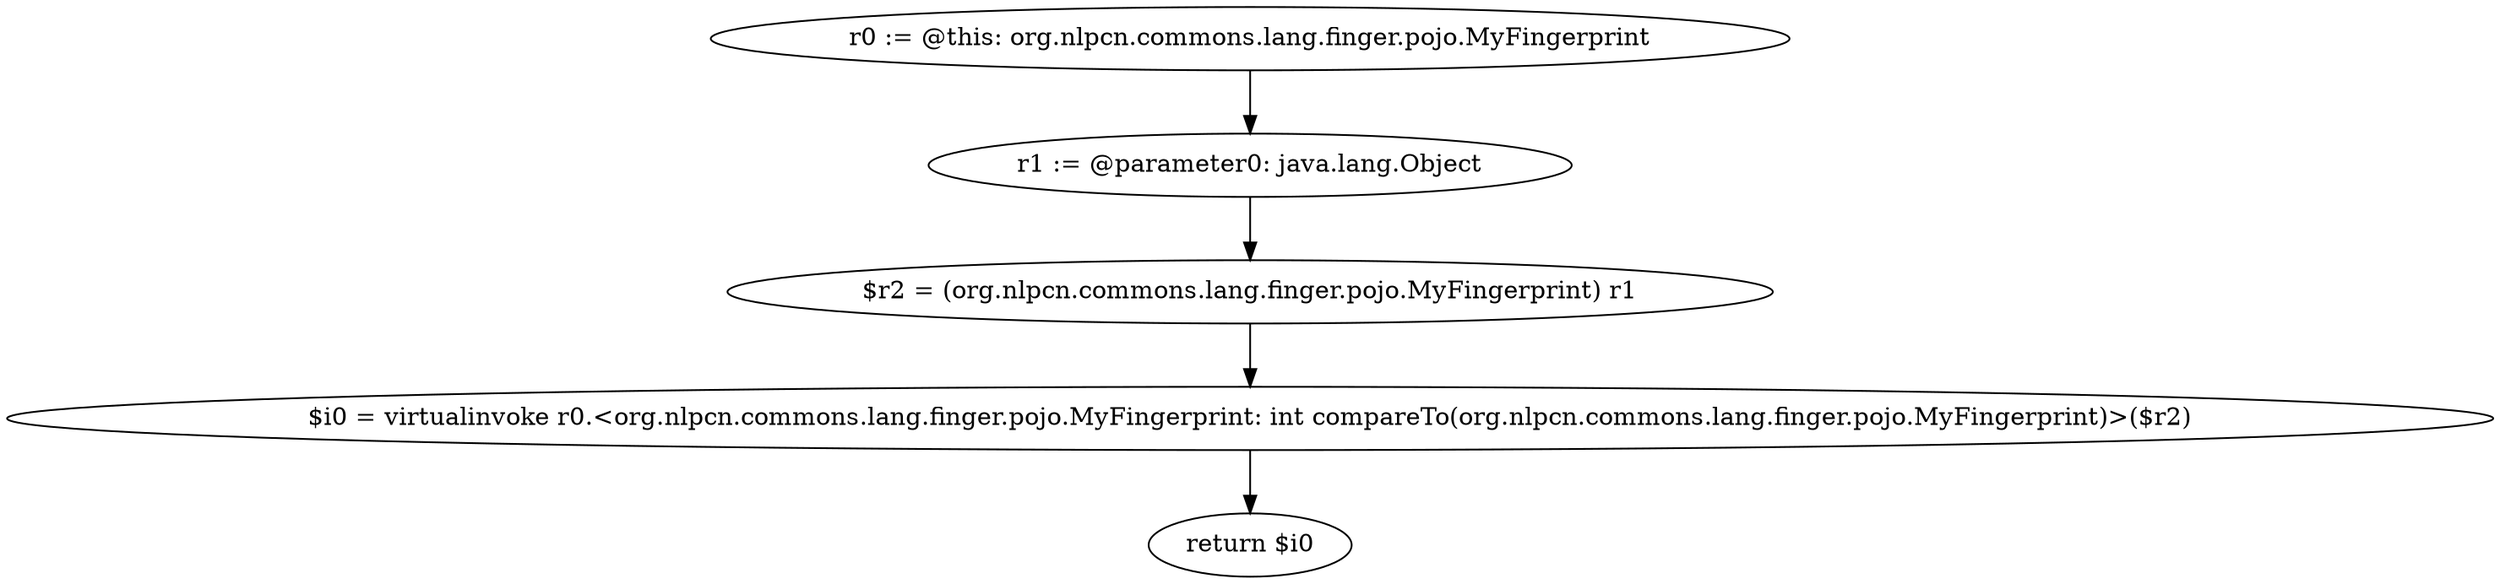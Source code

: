 digraph "unitGraph" {
    "r0 := @this: org.nlpcn.commons.lang.finger.pojo.MyFingerprint"
    "r1 := @parameter0: java.lang.Object"
    "$r2 = (org.nlpcn.commons.lang.finger.pojo.MyFingerprint) r1"
    "$i0 = virtualinvoke r0.<org.nlpcn.commons.lang.finger.pojo.MyFingerprint: int compareTo(org.nlpcn.commons.lang.finger.pojo.MyFingerprint)>($r2)"
    "return $i0"
    "r0 := @this: org.nlpcn.commons.lang.finger.pojo.MyFingerprint"->"r1 := @parameter0: java.lang.Object";
    "r1 := @parameter0: java.lang.Object"->"$r2 = (org.nlpcn.commons.lang.finger.pojo.MyFingerprint) r1";
    "$r2 = (org.nlpcn.commons.lang.finger.pojo.MyFingerprint) r1"->"$i0 = virtualinvoke r0.<org.nlpcn.commons.lang.finger.pojo.MyFingerprint: int compareTo(org.nlpcn.commons.lang.finger.pojo.MyFingerprint)>($r2)";
    "$i0 = virtualinvoke r0.<org.nlpcn.commons.lang.finger.pojo.MyFingerprint: int compareTo(org.nlpcn.commons.lang.finger.pojo.MyFingerprint)>($r2)"->"return $i0";
}
